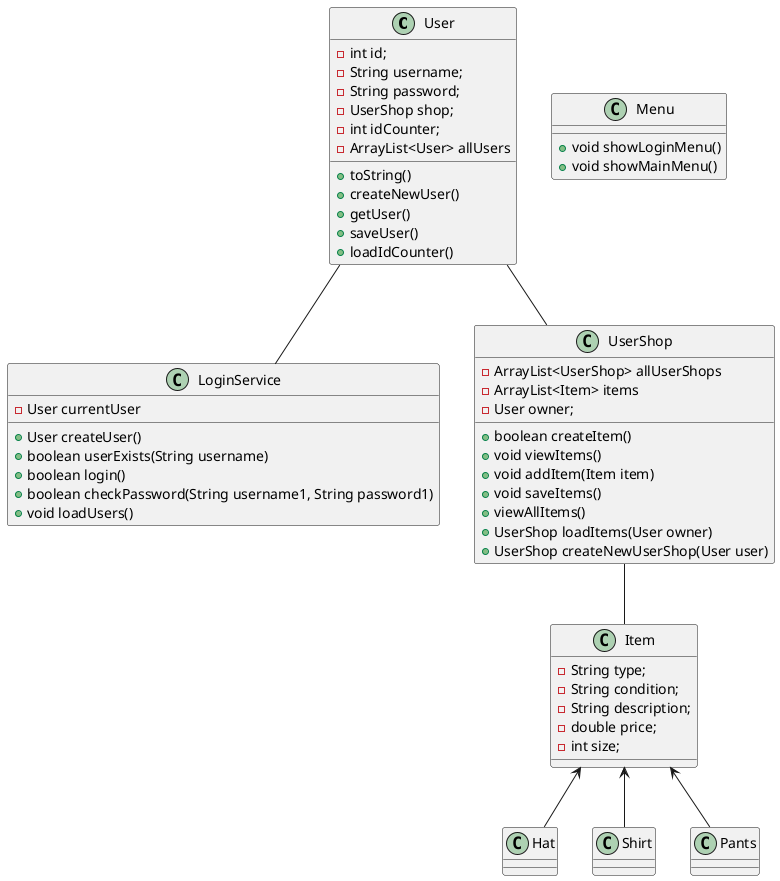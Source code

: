 @startuml
class User {
    -int id;
    -String username;
    -String password;
    -UserShop shop;
    -int idCounter;
    -ArrayList<User> allUsers
    +toString()
    +createNewUser()
    +getUser()
    +saveUser()
    +loadIdCounter()

}

class LoginService {
    -User currentUser
    +User createUser()
    +boolean userExists(String username)
    +boolean login()
    +boolean checkPassword(String username1, String password1)
    +void loadUsers()
}
class UserShop{
    -ArrayList<UserShop> allUserShops
    -ArrayList<Item> items
    -User owner;
    +boolean createItem()
    +void viewItems()
    +void addItem(Item item)
    +void saveItems()
    +viewAllItems()
    +UserShop loadItems(User owner)
    +UserShop createNewUserShop(User user)
}
class Item {
    -String type;
    -String condition;
    -String description;
    -double price;
    -int size;
}
class Menu{
   +void showLoginMenu()
   +void showMainMenu()

}


User " " -- " " LoginService
User " " -- " " UserShop
Item " " <-- " " Hat
Item " " <-- " " Shirt
Item " " <-- " " Pants
UserShop " " -- " " Item


@enduml
